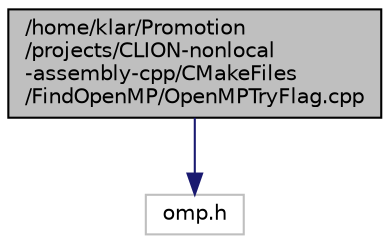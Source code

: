 digraph "/home/klar/Promotion/projects/CLION-nonlocal-assembly-cpp/CMakeFiles/FindOpenMP/OpenMPTryFlag.cpp"
{
  edge [fontname="Helvetica",fontsize="10",labelfontname="Helvetica",labelfontsize="10"];
  node [fontname="Helvetica",fontsize="10",shape=record];
  Node0 [label="/home/klar/Promotion\l/projects/CLION-nonlocal\l-assembly-cpp/CMakeFiles\l/FindOpenMP/OpenMPTryFlag.cpp",height=0.2,width=0.4,color="black", fillcolor="grey75", style="filled", fontcolor="black"];
  Node0 -> Node1 [color="midnightblue",fontsize="10",style="solid",fontname="Helvetica"];
  Node1 [label="omp.h",height=0.2,width=0.4,color="grey75", fillcolor="white", style="filled"];
}
